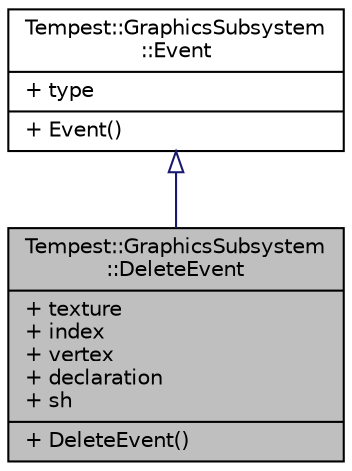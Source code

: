 digraph "Tempest::GraphicsSubsystem::DeleteEvent"
{
  edge [fontname="Helvetica",fontsize="10",labelfontname="Helvetica",labelfontsize="10"];
  node [fontname="Helvetica",fontsize="10",shape=record];
  Node0 [label="{Tempest::GraphicsSubsystem\l::DeleteEvent\n|+ texture\l+ index\l+ vertex\l+ declaration\l+ sh\l|+ DeleteEvent()\l}",height=0.2,width=0.4,color="black", fillcolor="grey75", style="filled", fontcolor="black"];
  Node1 -> Node0 [dir="back",color="midnightblue",fontsize="10",style="solid",arrowtail="onormal",fontname="Helvetica"];
  Node1 [label="{Tempest::GraphicsSubsystem\l::Event\n|+ type\l|+ Event()\l}",height=0.2,width=0.4,color="black", fillcolor="white", style="filled",URL="$struct_tempest_1_1_graphics_subsystem_1_1_event.html"];
}
